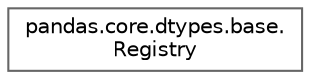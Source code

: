 digraph "Graphical Class Hierarchy"
{
 // LATEX_PDF_SIZE
  bgcolor="transparent";
  edge [fontname=Helvetica,fontsize=10,labelfontname=Helvetica,labelfontsize=10];
  node [fontname=Helvetica,fontsize=10,shape=box,height=0.2,width=0.4];
  rankdir="LR";
  Node0 [id="Node000000",label="pandas.core.dtypes.base.\lRegistry",height=0.2,width=0.4,color="grey40", fillcolor="white", style="filled",URL="$d2/df7/classpandas_1_1core_1_1dtypes_1_1base_1_1Registry.html",tooltip=" "];
}

